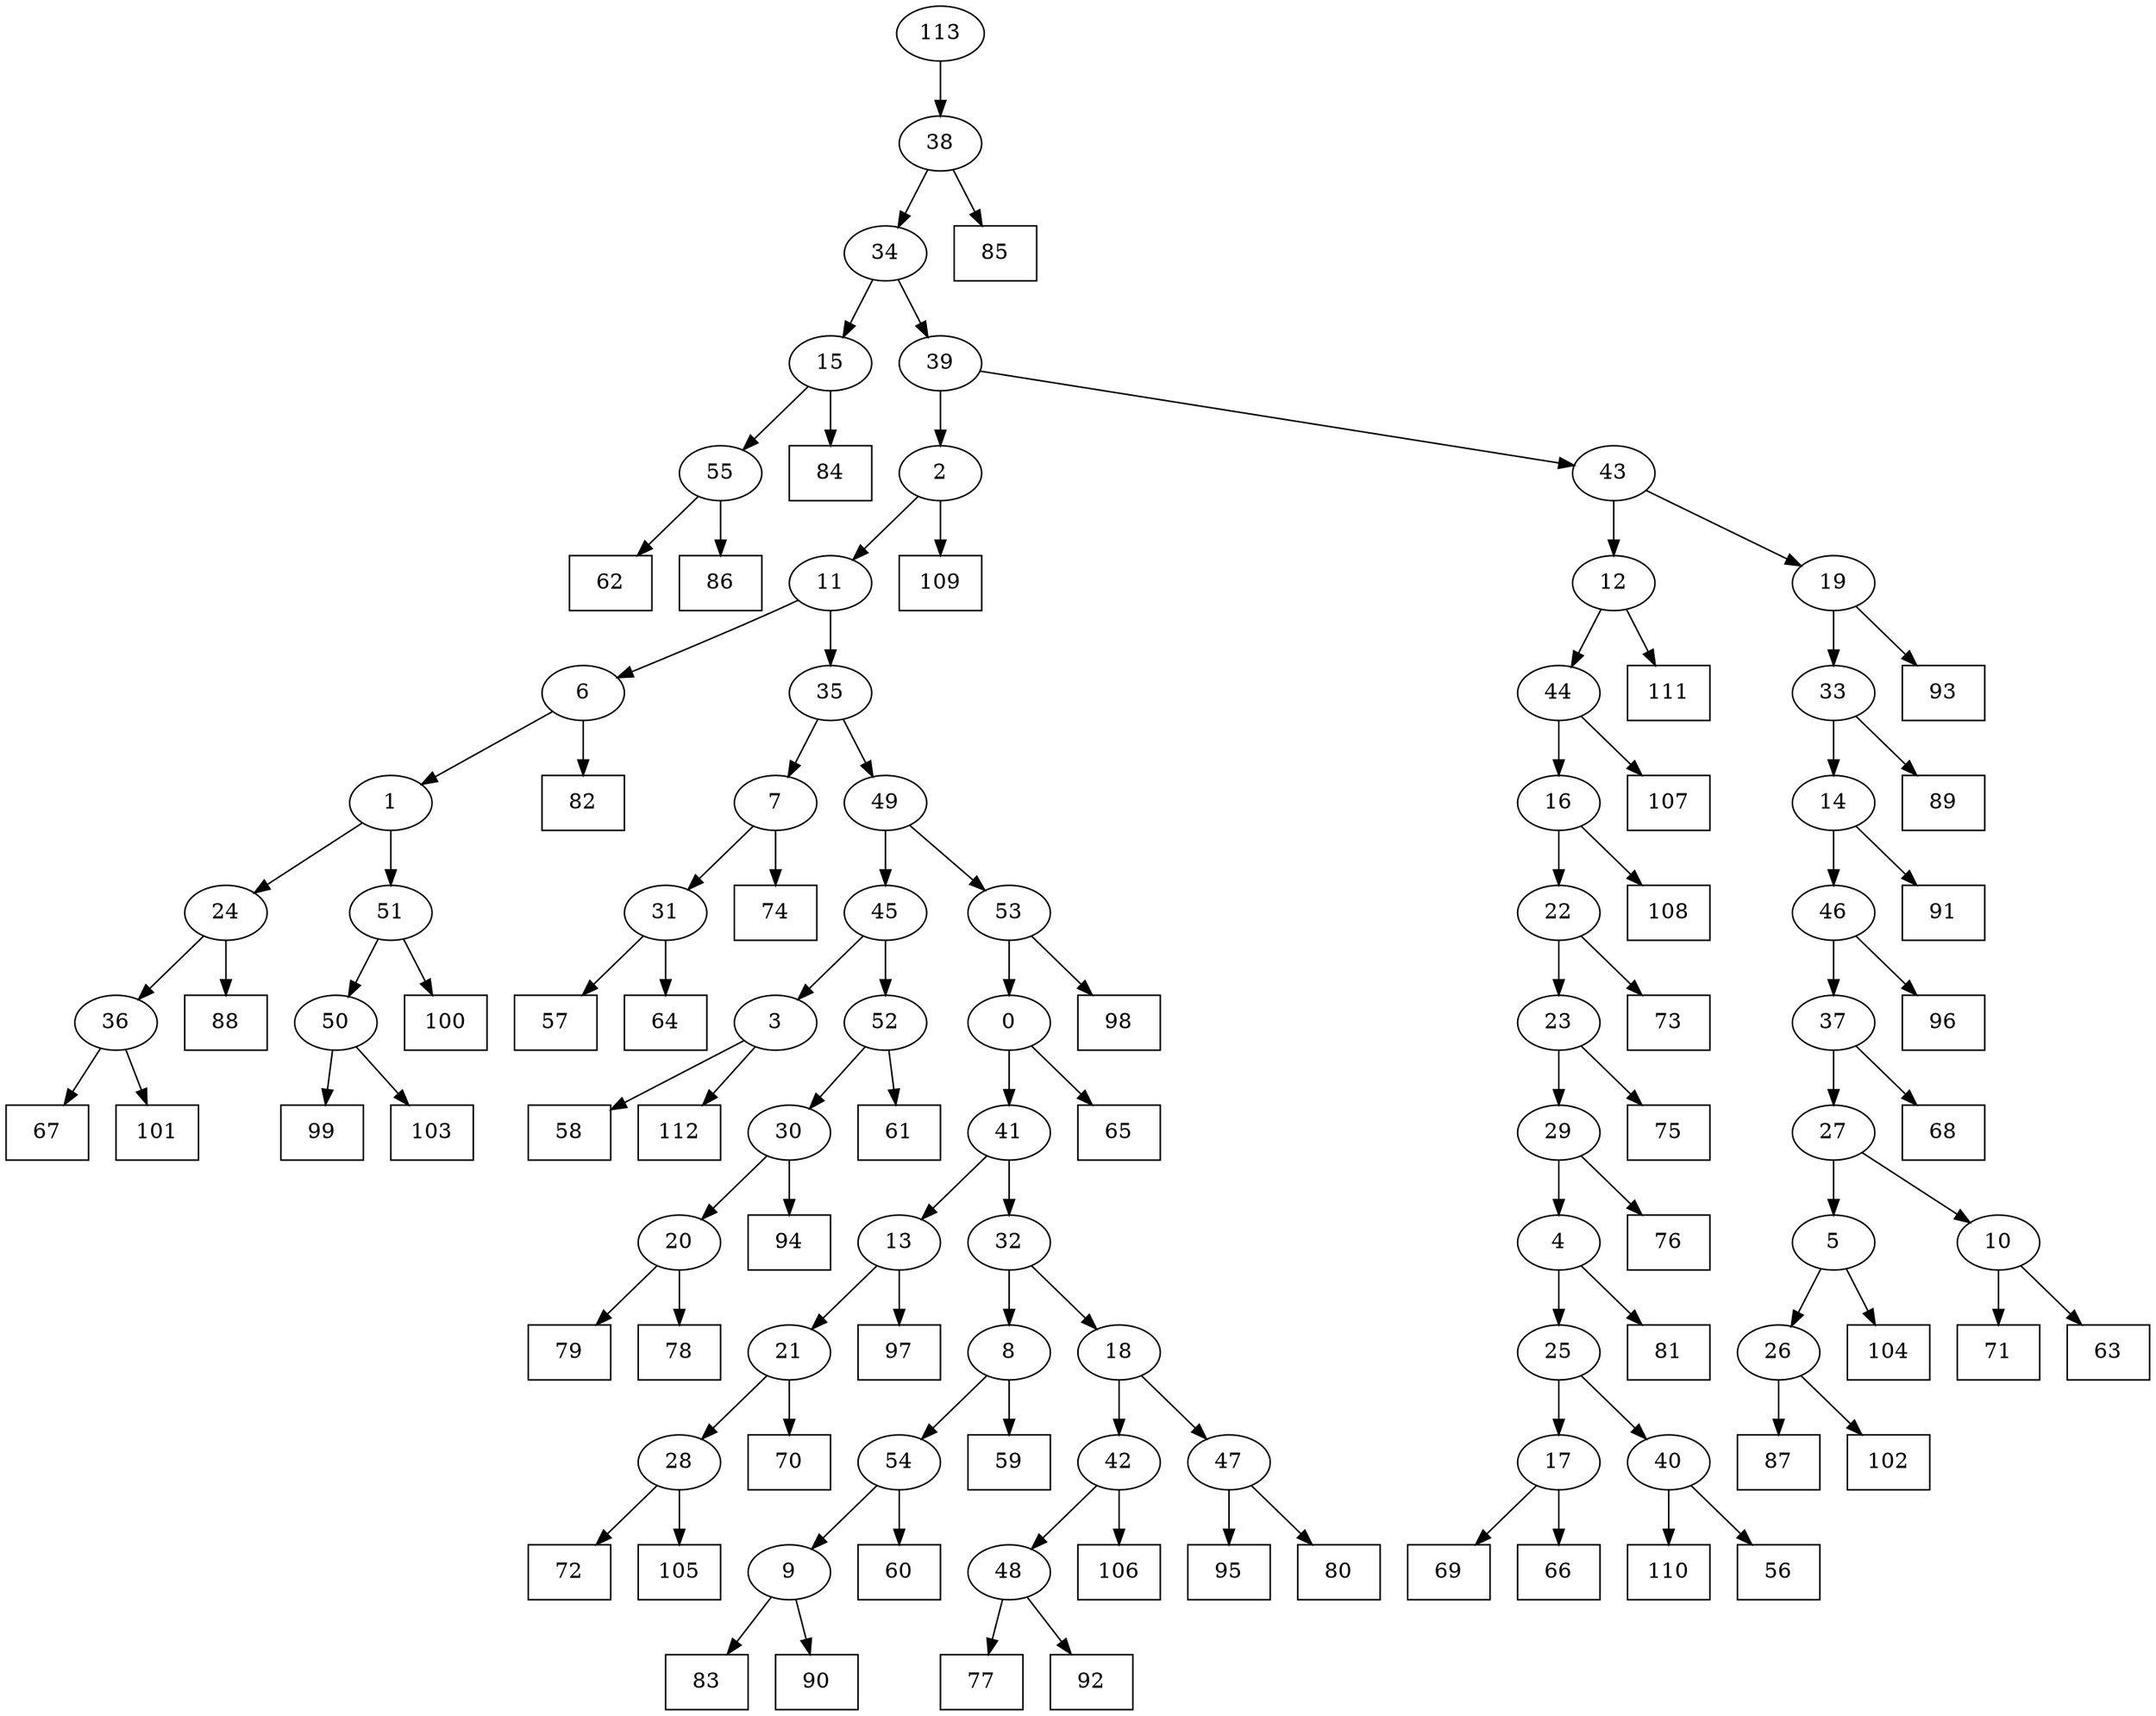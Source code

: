 digraph G {
0[label="0"];
1[label="1"];
2[label="2"];
3[label="3"];
4[label="4"];
5[label="5"];
6[label="6"];
7[label="7"];
8[label="8"];
9[label="9"];
10[label="10"];
11[label="11"];
12[label="12"];
13[label="13"];
14[label="14"];
15[label="15"];
16[label="16"];
17[label="17"];
18[label="18"];
19[label="19"];
20[label="20"];
21[label="21"];
22[label="22"];
23[label="23"];
24[label="24"];
25[label="25"];
26[label="26"];
27[label="27"];
28[label="28"];
29[label="29"];
30[label="30"];
31[label="31"];
32[label="32"];
33[label="33"];
34[label="34"];
35[label="35"];
36[label="36"];
37[label="37"];
38[label="38"];
39[label="39"];
40[label="40"];
41[label="41"];
42[label="42"];
43[label="43"];
44[label="44"];
45[label="45"];
46[label="46"];
47[label="47"];
48[label="48"];
49[label="49"];
50[label="50"];
51[label="51"];
52[label="52"];
53[label="53"];
54[label="54"];
55[label="55"];
56[shape=box,label="65"];
57[shape=box,label="97"];
58[shape=box,label="88"];
59[shape=box,label="108"];
60[shape=box,label="69"];
61[shape=box,label="57"];
62[shape=box,label="62"];
63[shape=box,label="98"];
64[shape=box,label="99"];
65[shape=box,label="60"];
66[shape=box,label="81"];
67[shape=box,label="71"];
68[shape=box,label="110"];
69[shape=box,label="58"];
70[shape=box,label="83"];
71[shape=box,label="79"];
72[shape=box,label="72"];
73[shape=box,label="84"];
74[shape=box,label="75"];
75[shape=box,label="95"];
76[shape=box,label="61"];
77[shape=box,label="73"];
78[shape=box,label="111"];
79[shape=box,label="77"];
80[shape=box,label="82"];
81[shape=box,label="104"];
82[shape=box,label="64"];
83[shape=box,label="78"];
84[shape=box,label="67"];
85[shape=box,label="101"];
86[shape=box,label="85"];
87[shape=box,label="74"];
88[shape=box,label="80"];
89[shape=box,label="70"];
90[shape=box,label="93"];
91[shape=box,label="105"];
92[shape=box,label="107"];
93[shape=box,label="92"];
94[shape=box,label="90"];
95[shape=box,label="91"];
96[shape=box,label="112"];
97[shape=box,label="106"];
98[shape=box,label="59"];
99[shape=box,label="68"];
100[shape=box,label="66"];
101[shape=box,label="63"];
102[shape=box,label="94"];
103[shape=box,label="109"];
104[shape=box,label="100"];
105[shape=box,label="56"];
106[shape=box,label="86"];
107[shape=box,label="87"];
108[shape=box,label="103"];
109[shape=box,label="76"];
110[shape=box,label="102"];
111[shape=box,label="96"];
112[shape=box,label="89"];
113[label="113"];
9->94 ;
10->101 ;
53->63 ;
14->95 ;
7->87 ;
2->103 ;
37->99 ;
50->64 ;
24->58 ;
41->32 ;
55->106 ;
49->53 ;
21->28 ;
16->59 ;
41->13 ;
30->102 ;
17->100 ;
50->108 ;
11->35 ;
46->37 ;
40->105 ;
5->81 ;
35->7 ;
12->78 ;
1->24 ;
29->4 ;
51->50 ;
28->91 ;
11->6 ;
52->76 ;
43->19 ;
25->17 ;
17->60 ;
26->107 ;
3->96 ;
23->29 ;
31->82 ;
32->8 ;
8->54 ;
36->84 ;
43->12 ;
4->66 ;
28->72 ;
42->97 ;
27->10 ;
20->83 ;
46->111 ;
29->109 ;
47->75 ;
13->21 ;
48->79 ;
35->49 ;
49->45 ;
33->14 ;
14->46 ;
42->48 ;
6->1 ;
13->57 ;
54->65 ;
44->92 ;
44->16 ;
38->86 ;
15->55 ;
55->62 ;
6->80 ;
5->26 ;
26->110 ;
0->41 ;
53->0 ;
0->56 ;
7->31 ;
31->61 ;
12->44 ;
34->15 ;
15->73 ;
18->42 ;
18->47 ;
47->88 ;
24->36 ;
36->85 ;
113->38 ;
38->34 ;
19->33 ;
16->22 ;
22->77 ;
23->74 ;
45->3 ;
3->69 ;
30->20 ;
37->27 ;
27->5 ;
22->23 ;
21->89 ;
40->68 ;
19->90 ;
33->112 ;
39->2 ;
2->11 ;
8->98 ;
45->52 ;
52->30 ;
20->71 ;
1->51 ;
51->104 ;
32->18 ;
54->9 ;
9->70 ;
48->93 ;
4->25 ;
25->40 ;
10->67 ;
34->39 ;
39->43 ;
}
